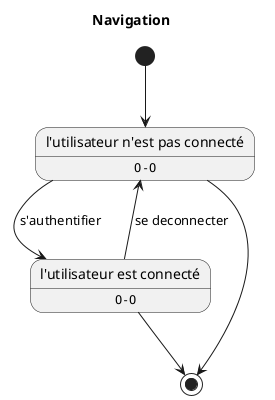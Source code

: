 @startuml
title Navigation

state S1 as "l'utilisateur n'est pas connecté"
S1 : ""             O-O""
state S2 as "l'utilisateur est connecté" 
S2 : ""           O-O""

[*] --> S1
S1  --> S2 : s'authentifier
S2  --> S1 : se deconnecter
S1  --> [*]
S2  --> [*]
@enduml